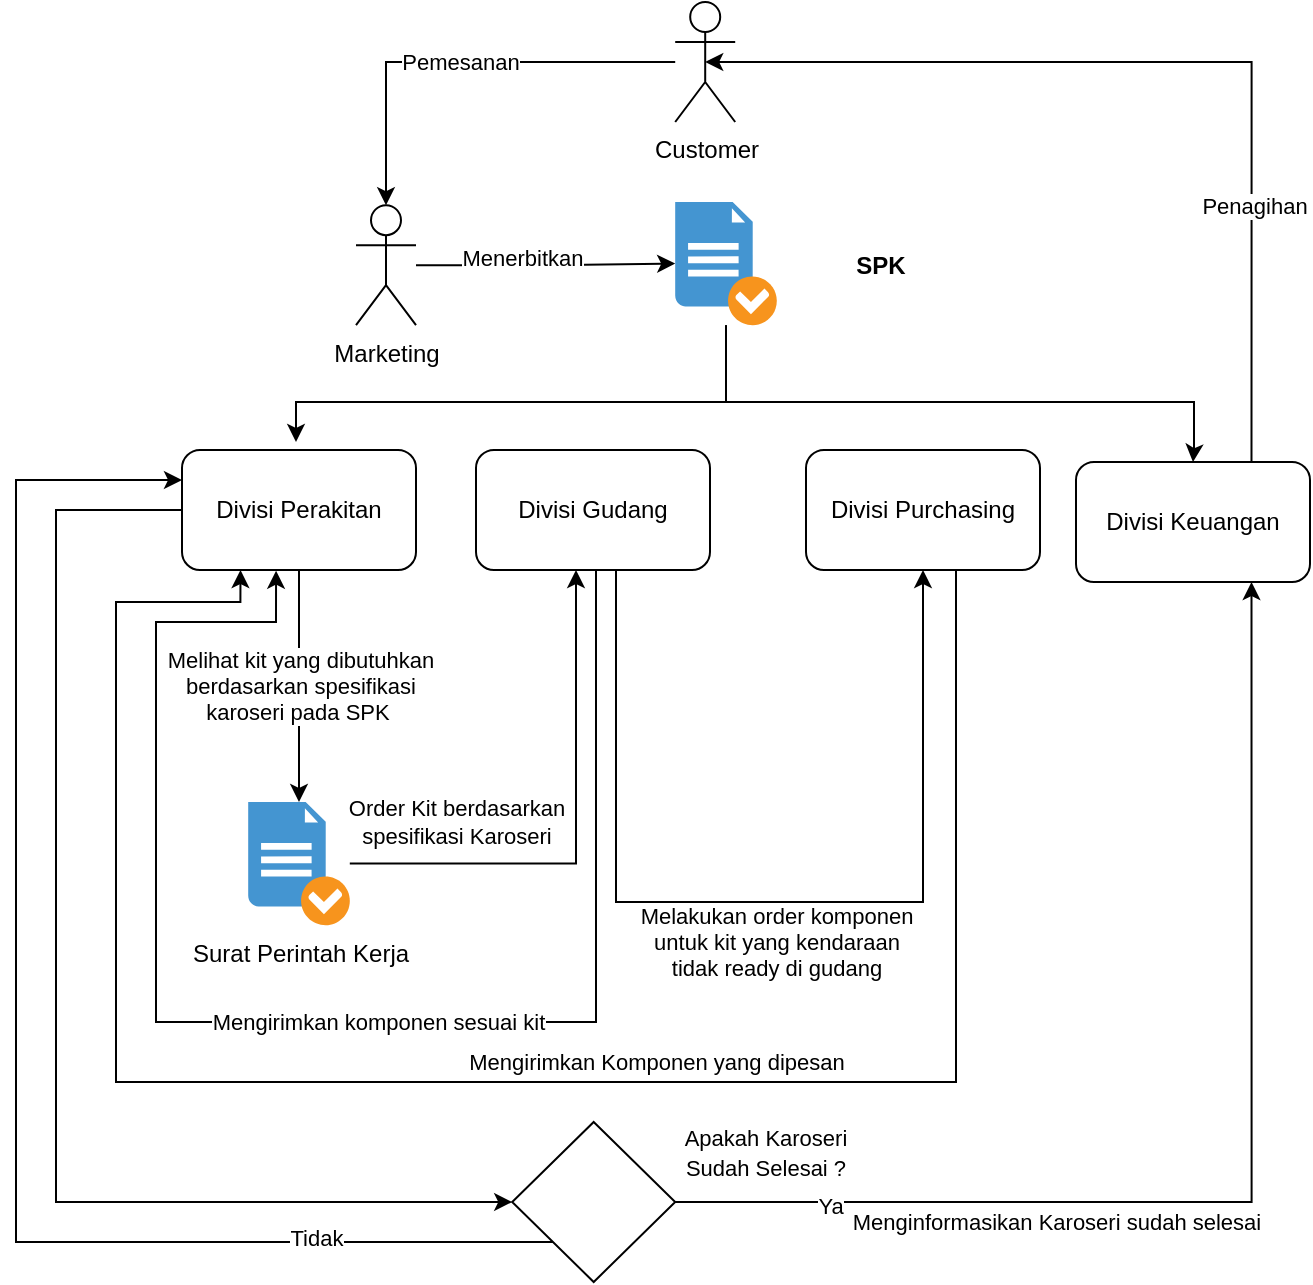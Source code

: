 <mxfile version="20.8.1" type="device"><diagram id="C5RBs43oDa-KdzZeNtuy" name="Page-1"><mxGraphModel dx="1259" dy="620" grid="1" gridSize="10" guides="1" tooltips="1" connect="1" arrows="1" fold="1" page="1" pageScale="1" pageWidth="1169" pageHeight="827" math="0" shadow="0"><root><mxCell id="WIyWlLk6GJQsqaUBKTNV-0"/><mxCell id="WIyWlLk6GJQsqaUBKTNV-1" parent="WIyWlLk6GJQsqaUBKTNV-0"/><mxCell id="RGRqsQ3PKvmm6_-UEZ0l-2" value="Pemesanan" style="edgeStyle=orthogonalEdgeStyle;rounded=0;orthogonalLoop=1;jettySize=auto;html=1;" parent="WIyWlLk6GJQsqaUBKTNV-1" source="RGRqsQ3PKvmm6_-UEZ0l-0" target="RGRqsQ3PKvmm6_-UEZ0l-1" edge="1"><mxGeometry relative="1" as="geometry"/></mxCell><mxCell id="RGRqsQ3PKvmm6_-UEZ0l-0" value="Customer" style="shape=umlActor;verticalLabelPosition=bottom;verticalAlign=top;html=1;outlineConnect=0;" parent="WIyWlLk6GJQsqaUBKTNV-1" vertex="1"><mxGeometry x="419.6" y="10" width="30" height="60" as="geometry"/></mxCell><mxCell id="l6qLRaLQL1XIUiWADTAd-2" value="" style="edgeStyle=orthogonalEdgeStyle;rounded=0;orthogonalLoop=1;jettySize=auto;html=1;" parent="WIyWlLk6GJQsqaUBKTNV-1" source="RGRqsQ3PKvmm6_-UEZ0l-1" target="l6qLRaLQL1XIUiWADTAd-1" edge="1"><mxGeometry relative="1" as="geometry"/></mxCell><mxCell id="mQbx96nKjrhEfJN3WFYy-1" value="Menerbitkan" style="edgeLabel;html=1;align=center;verticalAlign=middle;resizable=0;points=[];" vertex="1" connectable="0" parent="l6qLRaLQL1XIUiWADTAd-2"><mxGeometry x="-0.188" y="4" relative="1" as="geometry"><mxPoint as="offset"/></mxGeometry></mxCell><mxCell id="RGRqsQ3PKvmm6_-UEZ0l-1" value="Marketing" style="shape=umlActor;verticalLabelPosition=bottom;verticalAlign=top;html=1;outlineConnect=0;" parent="WIyWlLk6GJQsqaUBKTNV-1" vertex="1"><mxGeometry x="260" y="111.6" width="30" height="60" as="geometry"/></mxCell><mxCell id="l6qLRaLQL1XIUiWADTAd-10" style="edgeStyle=orthogonalEdgeStyle;rounded=0;orthogonalLoop=1;jettySize=auto;html=1;entryX=0.5;entryY=0;entryDx=0;entryDy=0;" parent="WIyWlLk6GJQsqaUBKTNV-1" source="l6qLRaLQL1XIUiWADTAd-1" target="l6qLRaLQL1XIUiWADTAd-6" edge="1"><mxGeometry relative="1" as="geometry"><Array as="points"><mxPoint x="445" y="210"/><mxPoint x="679" y="210"/><mxPoint x="679" y="234"/></Array></mxGeometry></mxCell><mxCell id="l6qLRaLQL1XIUiWADTAd-19" style="edgeStyle=orthogonalEdgeStyle;rounded=0;orthogonalLoop=1;jettySize=auto;html=1;" parent="WIyWlLk6GJQsqaUBKTNV-1" source="l6qLRaLQL1XIUiWADTAd-1" edge="1"><mxGeometry relative="1" as="geometry"><Array as="points"><mxPoint x="445" y="210"/><mxPoint x="230" y="210"/></Array><mxPoint x="230" y="230" as="targetPoint"/></mxGeometry></mxCell><mxCell id="l6qLRaLQL1XIUiWADTAd-1" value="" style="shadow=0;dashed=0;html=1;strokeColor=none;fillColor=#4495D1;labelPosition=center;verticalLabelPosition=bottom;verticalAlign=top;align=center;outlineConnect=0;shape=mxgraph.veeam.checked_doc;" parent="WIyWlLk6GJQsqaUBKTNV-1" vertex="1"><mxGeometry x="419.6" y="110" width="50.8" height="61.6" as="geometry"/></mxCell><mxCell id="l6qLRaLQL1XIUiWADTAd-21" value="Mengirimkan komponen sesuai kit" style="edgeStyle=orthogonalEdgeStyle;rounded=0;orthogonalLoop=1;jettySize=auto;html=1;entryX=0.402;entryY=1.006;entryDx=0;entryDy=0;entryPerimeter=0;" parent="WIyWlLk6GJQsqaUBKTNV-1" source="l6qLRaLQL1XIUiWADTAd-3" target="l6qLRaLQL1XIUiWADTAd-4" edge="1"><mxGeometry x="-0.084" relative="1" as="geometry"><Array as="points"><mxPoint x="380" y="520"/><mxPoint x="160" y="520"/><mxPoint x="160" y="320"/><mxPoint x="220" y="320"/></Array><mxPoint as="offset"/></mxGeometry></mxCell><mxCell id="l6qLRaLQL1XIUiWADTAd-22" value="Melakukan order komponen&lt;br&gt;untuk kit yang kendaraan &lt;br&gt;tidak ready di gudang" style="edgeStyle=orthogonalEdgeStyle;rounded=0;orthogonalLoop=1;jettySize=auto;html=1;entryX=0.5;entryY=1;entryDx=0;entryDy=0;" parent="WIyWlLk6GJQsqaUBKTNV-1" source="l6qLRaLQL1XIUiWADTAd-3" target="l6qLRaLQL1XIUiWADTAd-5" edge="1"><mxGeometry x="0.013" y="-20" relative="1" as="geometry"><Array as="points"><mxPoint x="390" y="460"/><mxPoint x="544" y="460"/></Array><mxPoint as="offset"/></mxGeometry></mxCell><mxCell id="l6qLRaLQL1XIUiWADTAd-3" value="Divisi Gudang" style="rounded=1;whiteSpace=wrap;html=1;" parent="WIyWlLk6GJQsqaUBKTNV-1" vertex="1"><mxGeometry x="320" y="234" width="117" height="60" as="geometry"/></mxCell><mxCell id="l6qLRaLQL1XIUiWADTAd-15" value="Melihat kit yang dibutuhkan &lt;br&gt;berdasarkan spesifikasi&lt;br&gt;karoseri pada SPK&amp;nbsp;" style="edgeStyle=orthogonalEdgeStyle;rounded=0;orthogonalLoop=1;jettySize=auto;html=1;" parent="WIyWlLk6GJQsqaUBKTNV-1" source="l6qLRaLQL1XIUiWADTAd-4" target="l6qLRaLQL1XIUiWADTAd-14" edge="1"><mxGeometry relative="1" as="geometry"/></mxCell><mxCell id="mQbx96nKjrhEfJN3WFYy-3" style="edgeStyle=orthogonalEdgeStyle;rounded=0;orthogonalLoop=1;jettySize=auto;html=1;exitX=0;exitY=0.5;exitDx=0;exitDy=0;entryX=0;entryY=0.5;entryDx=0;entryDy=0;" edge="1" parent="WIyWlLk6GJQsqaUBKTNV-1" source="l6qLRaLQL1XIUiWADTAd-4" target="mQbx96nKjrhEfJN3WFYy-0"><mxGeometry relative="1" as="geometry"><Array as="points"><mxPoint x="110" y="264"/><mxPoint x="110" y="610"/></Array></mxGeometry></mxCell><mxCell id="l6qLRaLQL1XIUiWADTAd-4" value="Divisi Perakitan" style="rounded=1;whiteSpace=wrap;html=1;" parent="WIyWlLk6GJQsqaUBKTNV-1" vertex="1"><mxGeometry x="173" y="234" width="117" height="60" as="geometry"/></mxCell><mxCell id="l6qLRaLQL1XIUiWADTAd-23" value="Mengirimkan Komponen yang dipesan" style="edgeStyle=orthogonalEdgeStyle;rounded=0;orthogonalLoop=1;jettySize=auto;html=1;entryX=0.25;entryY=1;entryDx=0;entryDy=0;" parent="WIyWlLk6GJQsqaUBKTNV-1" source="l6qLRaLQL1XIUiWADTAd-5" target="l6qLRaLQL1XIUiWADTAd-4" edge="1"><mxGeometry x="-0.183" y="-10" relative="1" as="geometry"><Array as="points"><mxPoint x="560" y="550"/><mxPoint x="140" y="550"/><mxPoint x="140" y="310"/><mxPoint x="202" y="310"/></Array><mxPoint as="offset"/></mxGeometry></mxCell><mxCell id="l6qLRaLQL1XIUiWADTAd-5" value="Divisi Purchasing" style="rounded=1;whiteSpace=wrap;html=1;" parent="WIyWlLk6GJQsqaUBKTNV-1" vertex="1"><mxGeometry x="485" y="234" width="117" height="60" as="geometry"/></mxCell><mxCell id="mQbx96nKjrhEfJN3WFYy-10" style="edgeStyle=orthogonalEdgeStyle;rounded=0;orthogonalLoop=1;jettySize=auto;html=1;exitX=0.75;exitY=0;exitDx=0;exitDy=0;entryX=0.5;entryY=0.5;entryDx=0;entryDy=0;entryPerimeter=0;fontSize=11;" edge="1" parent="WIyWlLk6GJQsqaUBKTNV-1" source="l6qLRaLQL1XIUiWADTAd-6" target="RGRqsQ3PKvmm6_-UEZ0l-0"><mxGeometry relative="1" as="geometry"><Array as="points"><mxPoint x="708" y="40"/></Array></mxGeometry></mxCell><mxCell id="mQbx96nKjrhEfJN3WFYy-11" value="Penagihan" style="edgeLabel;html=1;align=center;verticalAlign=middle;resizable=0;points=[];fontSize=11;" vertex="1" connectable="0" parent="mQbx96nKjrhEfJN3WFYy-10"><mxGeometry x="-0.459" y="-1" relative="1" as="geometry"><mxPoint as="offset"/></mxGeometry></mxCell><mxCell id="l6qLRaLQL1XIUiWADTAd-6" value="Divisi Keuangan" style="rounded=1;whiteSpace=wrap;html=1;" parent="WIyWlLk6GJQsqaUBKTNV-1" vertex="1"><mxGeometry x="620" y="240" width="117" height="60" as="geometry"/></mxCell><mxCell id="l6qLRaLQL1XIUiWADTAd-20" value="Order Kit berdasarkan &lt;br&gt;spesifikasi Karoseri" style="edgeStyle=orthogonalEdgeStyle;rounded=0;orthogonalLoop=1;jettySize=auto;html=1;" parent="WIyWlLk6GJQsqaUBKTNV-1" source="l6qLRaLQL1XIUiWADTAd-14" edge="1"><mxGeometry x="-0.591" y="21" relative="1" as="geometry"><mxPoint x="370" y="294" as="targetPoint"/><Array as="points"><mxPoint x="370" y="441"/><mxPoint x="370" y="294"/></Array><mxPoint as="offset"/></mxGeometry></mxCell><mxCell id="l6qLRaLQL1XIUiWADTAd-14" value="Surat Perintah Kerja" style="shadow=0;dashed=0;html=1;strokeColor=none;fillColor=#4495D1;labelPosition=center;verticalLabelPosition=bottom;verticalAlign=top;align=center;outlineConnect=0;shape=mxgraph.veeam.checked_doc;" parent="WIyWlLk6GJQsqaUBKTNV-1" vertex="1"><mxGeometry x="206.1" y="410" width="50.8" height="61.6" as="geometry"/></mxCell><mxCell id="mQbx96nKjrhEfJN3WFYy-6" style="edgeStyle=orthogonalEdgeStyle;rounded=0;orthogonalLoop=1;jettySize=auto;html=1;exitX=1;exitY=0.5;exitDx=0;exitDy=0;entryX=0.75;entryY=1;entryDx=0;entryDy=0;fontSize=10;" edge="1" parent="WIyWlLk6GJQsqaUBKTNV-1" source="mQbx96nKjrhEfJN3WFYy-0" target="l6qLRaLQL1XIUiWADTAd-6"><mxGeometry relative="1" as="geometry"/></mxCell><mxCell id="mQbx96nKjrhEfJN3WFYy-7" value="&lt;font style=&quot;font-size: 11px;&quot;&gt;Menginformasikan Karoseri sudah selesai&lt;/font&gt;" style="edgeLabel;html=1;align=center;verticalAlign=middle;resizable=0;points=[];fontSize=10;" vertex="1" connectable="0" parent="mQbx96nKjrhEfJN3WFYy-6"><mxGeometry x="-0.103" y="-4" relative="1" as="geometry"><mxPoint x="-78" y="6" as="offset"/></mxGeometry></mxCell><mxCell id="mQbx96nKjrhEfJN3WFYy-12" value="Ya" style="edgeLabel;html=1;align=center;verticalAlign=middle;resizable=0;points=[];fontSize=11;" vertex="1" connectable="0" parent="mQbx96nKjrhEfJN3WFYy-6"><mxGeometry x="-0.742" y="-2" relative="1" as="geometry"><mxPoint as="offset"/></mxGeometry></mxCell><mxCell id="mQbx96nKjrhEfJN3WFYy-13" style="edgeStyle=orthogonalEdgeStyle;rounded=0;orthogonalLoop=1;jettySize=auto;html=1;exitX=0;exitY=1;exitDx=0;exitDy=0;entryX=0;entryY=0.25;entryDx=0;entryDy=0;fontSize=11;" edge="1" parent="WIyWlLk6GJQsqaUBKTNV-1" source="mQbx96nKjrhEfJN3WFYy-0" target="l6qLRaLQL1XIUiWADTAd-4"><mxGeometry relative="1" as="geometry"><Array as="points"><mxPoint x="90" y="630"/><mxPoint x="90" y="249"/></Array></mxGeometry></mxCell><mxCell id="mQbx96nKjrhEfJN3WFYy-14" value="Tidak" style="edgeLabel;html=1;align=center;verticalAlign=middle;resizable=0;points=[];fontSize=11;" vertex="1" connectable="0" parent="mQbx96nKjrhEfJN3WFYy-13"><mxGeometry x="-0.676" y="-2" relative="1" as="geometry"><mxPoint as="offset"/></mxGeometry></mxCell><mxCell id="mQbx96nKjrhEfJN3WFYy-0" value="" style="rhombus;whiteSpace=wrap;html=1;" vertex="1" parent="WIyWlLk6GJQsqaUBKTNV-1"><mxGeometry x="338.1" y="570" width="81.5" height="80" as="geometry"/></mxCell><mxCell id="mQbx96nKjrhEfJN3WFYy-2" value="&lt;span&gt;&lt;b&gt;SPK&lt;/b&gt;&lt;/span&gt;" style="text;html=1;strokeColor=none;fillColor=none;align=center;verticalAlign=middle;whiteSpace=wrap;rounded=0;" vertex="1" parent="WIyWlLk6GJQsqaUBKTNV-1"><mxGeometry x="470.4" y="126.6" width="105" height="30" as="geometry"/></mxCell><mxCell id="mQbx96nKjrhEfJN3WFYy-8" value="&lt;font style=&quot;font-size: 11px;&quot;&gt;Apakah Karoseri Sudah Selesai ?&lt;/font&gt;" style="text;html=1;strokeColor=none;fillColor=none;align=center;verticalAlign=middle;whiteSpace=wrap;rounded=0;fontSize=12;" vertex="1" parent="WIyWlLk6GJQsqaUBKTNV-1"><mxGeometry x="410" y="570" width="110" height="30" as="geometry"/></mxCell></root></mxGraphModel></diagram></mxfile>
